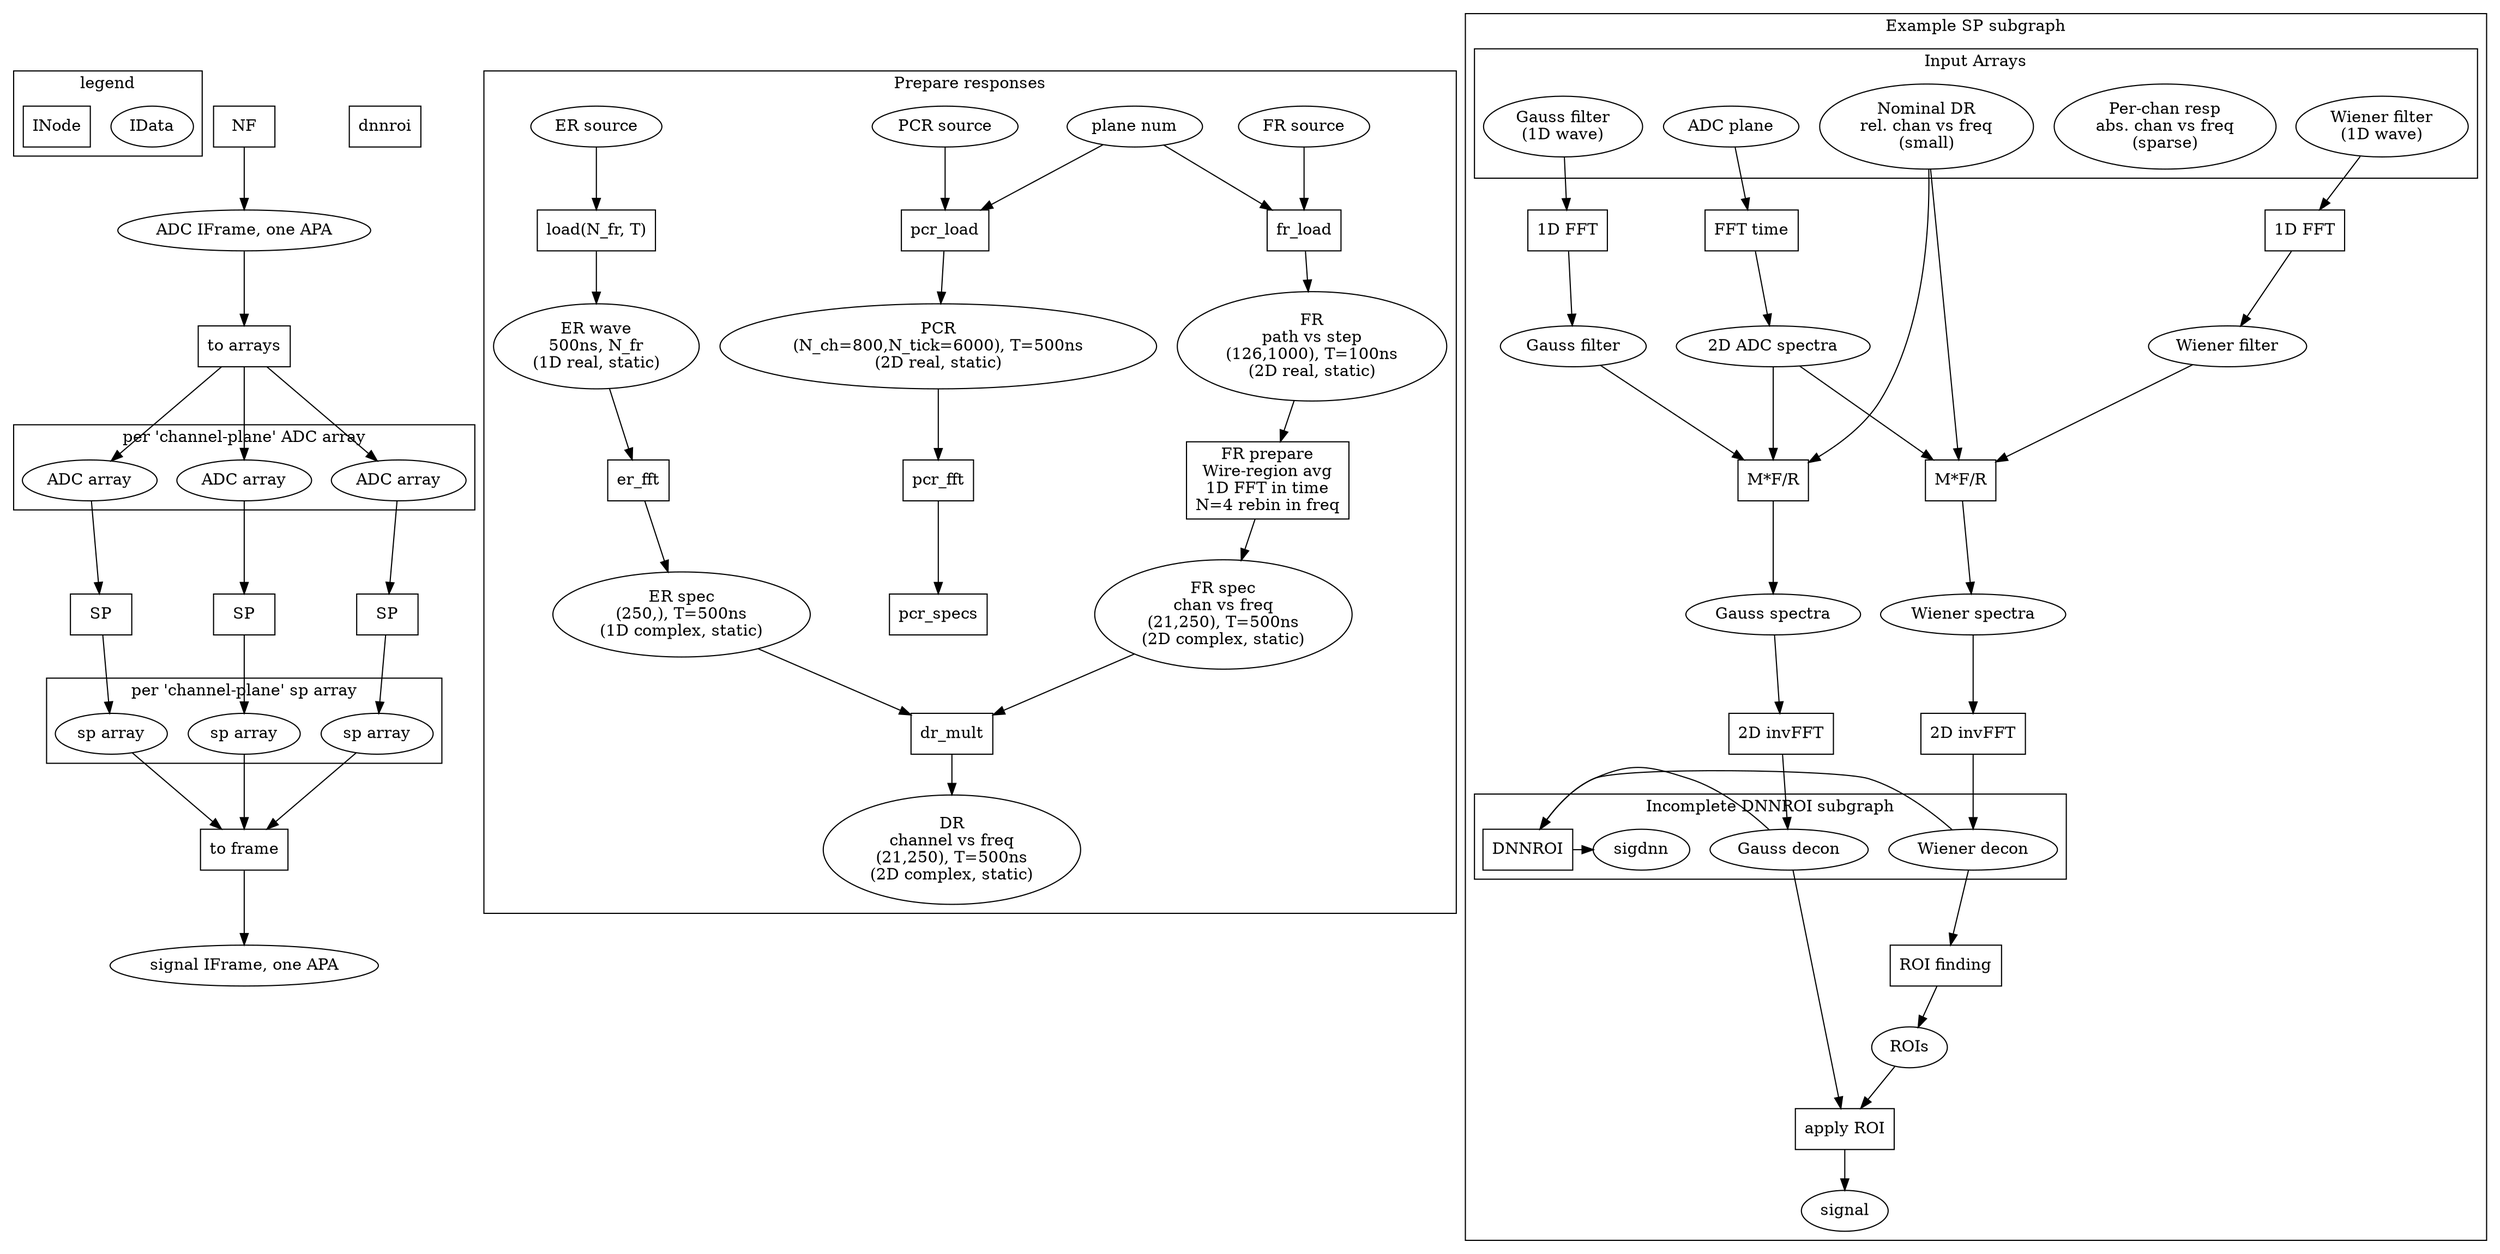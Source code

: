 digraph idealistic {

    subgraph cluster_legend {
        label="legend"
        idata[label="IData"]
        node[shape=box]
        inode[label="INode"]
    }

    // data
    quietadc[label="ADC IFrame, one APA"]
    subgraph cluster_adcaf {
        label="per 'channel-plane' ADC array"
        adcu_af[label="ADC array"]
        adcv_af[label="ADC array"]
        adcw_af[label="ADC array"]
    }
    subgraph cluster_spu {
        label="per 'channel-plane' sp array"
        spu_af[label="sp array"]
        spv_af[label="sp array"]
        spw_af[label="sp array"]
    }
    sigframe[label="signal IFrame, one APA"]

    // nodes
    node[shape=box]
    nf[label="NF"]
    frame2af[label="to arrays"]
    spu[label="SP"]
    spv[label="SP"]
    spw[label="SP"]
    af2frame[label="to frame"]
    dnnroi
    
    nf->quietadc->frame2af
    frame2af->adcu_af->spu->spu_af
    frame2af->adcv_af->spv->spv_af
    frame2af->adcw_af->spw->spw_af
    
    spu_af->af2frame
    spv_af->af2frame
    spw_af->af2frame
    af2frame->sigframe



    subgraph cluster_response {
        label="Prepare responses"
        node[shape=ellipse]
        fr_src[label="FR source"]
        fr_plane[label="plane num"]
        fr_raw[label="FR\npath vs step\n(126,1000), T=100ns\n(2D real, static)"]
        fr_cooked[label="FR spec\nchan vs freq\n(21,250), T=500ns\n(2D complex, static)"]

        er_src[label="ER source"]
        er_wave[label="ER wave\n500ns, N_fr\n(1D real, static)"]
        er_spec[label="ER spec\n(250,), T=500ns\n(1D complex, static)"]

        dr_spec[label="DR\nchannel vs freq\n(21,250), T=500ns\n(2D complex, static)"]

        pcr_src[label="PCR source"]
        pcr_waves[label="PCR\n(N_ch=800,N_tick=6000), T=500ns\n(2D real, static)"]


        node[shape=box]
        fr_prep[label="FR prepare\nWire-region avg\n1D FFT in time\nN=4 rebin in freq"]

        fr_load        
        er_load[label="load(N_fr, T)"]
        pcr_load

        fr_plane->fr_load
        fr_src->fr_load->fr_raw->fr_prep->fr_cooked
        er_src->er_load->er_wave->er_fft->er_spec

        fr_cooked->dr_mult
        er_spec->dr_mult
        dr_mult->dr_spec

        fr_plane->pcr_load
        pcr_src->pcr_load->pcr_waves->pcr_fft->pcr_specs

    }

    subgraph cluster_sp {
        label="Example SP subgraph"


        subgraph cluster_inarrays {
            label="Input Arrays"
            node[shape=ellipse]
            dc_dr[label="Nominal DR\nrel. chan vs freq\n(small)"]
            dc_per[label="Per-chan resp\nabs. chan vs freq\n(sparse)"]
            dc_adc[label="ADC plane"]
            dc_gaussf[label="Gauss filter\n(1D wave)"]
            dc_wienerf[label="Wiener filter\n(1D wave)"]
        }

        node[shape=ellipse]

        dc_adc_spec[label="2D ADC spectra"]
        dc_gaussf_spec[label="Gauss filter"]
        dc_wienerf_spec[label="Wiener filter"]

        dc_gauss_spec[label="Gauss spectra"]
        dc_wiener_spec[label="Wiener spectra"]
        dc_gauss[label="Gauss decon"]
        dc_wiener[label="Wiener decon"]
        dc_roi[label="ROIs"]
        dc_signal[label="signal"]
        
        node[shape=box]
        dc_gauss_fft[label="1D FFT"]
        dc_wiener_fft[label="1D FFT"]
        dc_gauss_decon[label="M*F/R"]
        dc_wiener_decon[label="M*F/R"]
        dc_adc_fft_time[label="FFT time"]
        dc_fftg[label="2D invFFT"]
        dc_fftw[label="2D invFFT"]
        dc_signal_roi[label="ROI finding"]
        dc_apply_roi[label="apply ROI"]

        {rank=same dc_adc_fft_time dc_gauss_fft dc_wiener_fft}

        dc_adc->dc_adc_fft_time->dc_adc_spec

        dc_gaussf->dc_gauss_fft->dc_gaussf_spec
        dc_wienerf->dc_wiener_fft->dc_wienerf_spec

        dc_dr->dc_gauss_decon
        dc_adc_spec->dc_gauss_decon
        dc_gaussf_spec->dc_gauss_decon

        dc_gauss_decon->dc_gauss_spec

        dc_dr->dc_wiener_decon
        dc_adc_spec->dc_wiener_decon
        dc_wienerf_spec->dc_wiener_decon

        dc_wiener_decon->dc_wiener_spec

        dc_gauss_spec->dc_fftg->dc_gauss
        dc_wiener_spec->dc_fftw->dc_wiener

        subgraph cluster_dnnroi {
            label="Incomplete DNNROI subgraph";
            node[shape=ellipse]
            sigdnn
            node[shape=box]
            DNNROI

            edge[constraint=false]
            dc_gauss->DNNROI
            dc_wiener->DNNROI
            DNNROI->sigdnn
        }            


        dc_wiener->dc_signal_roi->dc_roi->dc_apply_roi
        dc_gauss->dc_apply_roi->dc_signal
    }


}
